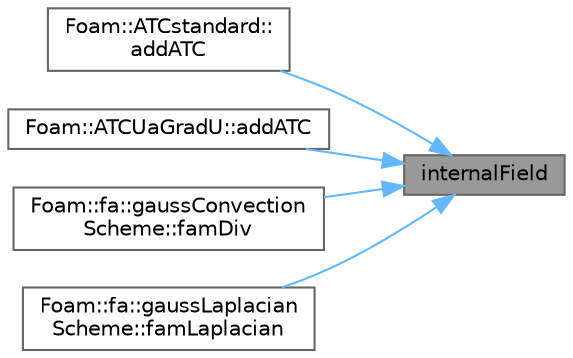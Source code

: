 digraph "internalField"
{
 // LATEX_PDF_SIZE
  bgcolor="transparent";
  edge [fontname=Helvetica,fontsize=10,labelfontname=Helvetica,labelfontsize=10];
  node [fontname=Helvetica,fontsize=10,shape=box,height=0.2,width=0.4];
  rankdir="RL";
  Node1 [id="Node000001",label="internalField",height=0.2,width=0.4,color="gray40", fillcolor="grey60", style="filled", fontcolor="black",tooltip=" "];
  Node1 -> Node2 [id="edge1_Node000001_Node000002",dir="back",color="steelblue1",style="solid",tooltip=" "];
  Node2 [id="Node000002",label="Foam::ATCstandard::\laddATC",height=0.2,width=0.4,color="grey40", fillcolor="white", style="filled",URL="$classFoam_1_1ATCstandard.html#aae4370a4e871424d25ffd1047c8c4d8b",tooltip=" "];
  Node1 -> Node3 [id="edge2_Node000001_Node000003",dir="back",color="steelblue1",style="solid",tooltip=" "];
  Node3 [id="Node000003",label="Foam::ATCUaGradU::addATC",height=0.2,width=0.4,color="grey40", fillcolor="white", style="filled",URL="$classFoam_1_1ATCUaGradU.html#aae4370a4e871424d25ffd1047c8c4d8b",tooltip=" "];
  Node1 -> Node4 [id="edge3_Node000001_Node000004",dir="back",color="steelblue1",style="solid",tooltip=" "];
  Node4 [id="Node000004",label="Foam::fa::gaussConvection\lScheme::famDiv",height=0.2,width=0.4,color="grey40", fillcolor="white", style="filled",URL="$classFoam_1_1fa_1_1gaussConvectionScheme.html#a4d66dc70cfb96aed2fb76c488222f8a9",tooltip=" "];
  Node1 -> Node5 [id="edge4_Node000001_Node000005",dir="back",color="steelblue1",style="solid",tooltip=" "];
  Node5 [id="Node000005",label="Foam::fa::gaussLaplacian\lScheme::famLaplacian",height=0.2,width=0.4,color="grey40", fillcolor="white", style="filled",URL="$classFoam_1_1fa_1_1gaussLaplacianScheme.html#aa510c1ff0c3aaed2f0d1c9eb1c22efa0",tooltip=" "];
}
